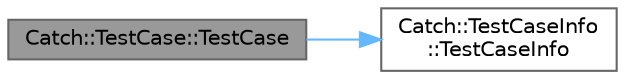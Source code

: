 digraph "Catch::TestCase::TestCase"
{
 // LATEX_PDF_SIZE
  bgcolor="transparent";
  edge [fontname=Helvetica,fontsize=10,labelfontname=Helvetica,labelfontsize=10];
  node [fontname=Helvetica,fontsize=10,shape=box,height=0.2,width=0.4];
  rankdir="LR";
  Node1 [id="Node000001",label="Catch::TestCase::TestCase",height=0.2,width=0.4,color="gray40", fillcolor="grey60", style="filled", fontcolor="black",tooltip=" "];
  Node1 -> Node2 [id="edge2_Node000001_Node000002",color="steelblue1",style="solid",tooltip=" "];
  Node2 [id="Node000002",label="Catch::TestCaseInfo\l::TestCaseInfo",height=0.2,width=0.4,color="grey40", fillcolor="white", style="filled",URL="$struct_catch_1_1_test_case_info.html#ad1a6b08b5a83d1c5eb4596b727b5305f",tooltip=" "];
}
